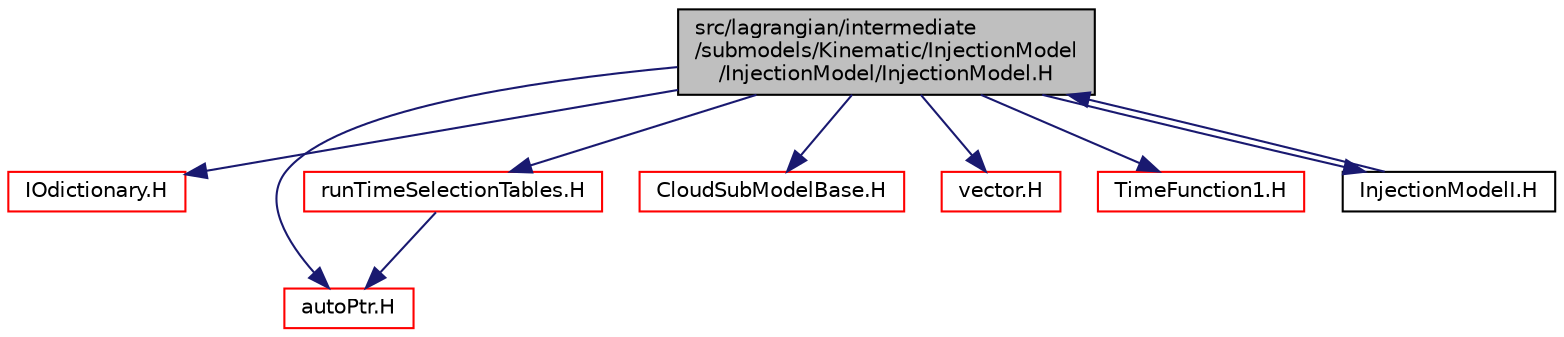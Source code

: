 digraph "src/lagrangian/intermediate/submodels/Kinematic/InjectionModel/InjectionModel/InjectionModel.H"
{
  bgcolor="transparent";
  edge [fontname="Helvetica",fontsize="10",labelfontname="Helvetica",labelfontsize="10"];
  node [fontname="Helvetica",fontsize="10",shape=record];
  Node0 [label="src/lagrangian/intermediate\l/submodels/Kinematic/InjectionModel\l/InjectionModel/InjectionModel.H",height=0.2,width=0.4,color="black", fillcolor="grey75", style="filled", fontcolor="black"];
  Node0 -> Node1 [color="midnightblue",fontsize="10",style="solid",fontname="Helvetica"];
  Node1 [label="IOdictionary.H",height=0.2,width=0.4,color="red",URL="$a09749.html"];
  Node0 -> Node54 [color="midnightblue",fontsize="10",style="solid",fontname="Helvetica"];
  Node54 [label="autoPtr.H",height=0.2,width=0.4,color="red",URL="$a11828.html"];
  Node0 -> Node69 [color="midnightblue",fontsize="10",style="solid",fontname="Helvetica"];
  Node69 [label="runTimeSelectionTables.H",height=0.2,width=0.4,color="red",URL="$a09992.html",tooltip="Macros to ease declaration of run-time selection tables. "];
  Node69 -> Node54 [color="midnightblue",fontsize="10",style="solid",fontname="Helvetica"];
  Node0 -> Node97 [color="midnightblue",fontsize="10",style="solid",fontname="Helvetica"];
  Node97 [label="CloudSubModelBase.H",height=0.2,width=0.4,color="red",URL="$a06290.html"];
  Node0 -> Node99 [color="midnightblue",fontsize="10",style="solid",fontname="Helvetica"];
  Node99 [label="vector.H",height=0.2,width=0.4,color="red",URL="$a13694.html"];
  Node0 -> Node107 [color="midnightblue",fontsize="10",style="solid",fontname="Helvetica"];
  Node107 [label="TimeFunction1.H",height=0.2,width=0.4,color="red",URL="$a13064.html"];
  Node0 -> Node181 [color="midnightblue",fontsize="10",style="solid",fontname="Helvetica"];
  Node181 [label="InjectionModelI.H",height=0.2,width=0.4,color="black",URL="$a06419.html"];
  Node181 -> Node0 [color="midnightblue",fontsize="10",style="solid",fontname="Helvetica"];
}
